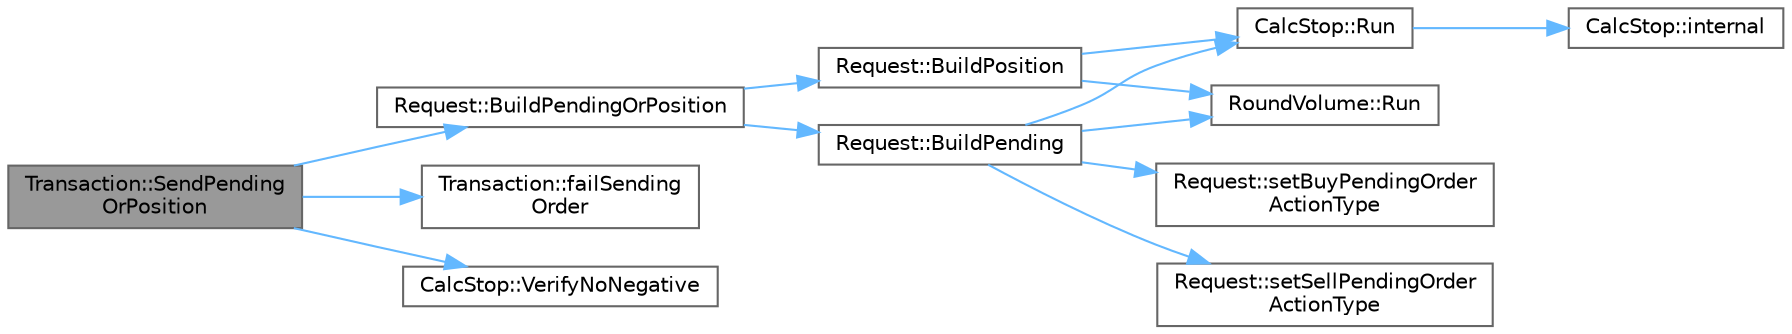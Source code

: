 digraph "Transaction::SendPendingOrPosition"
{
 // LATEX_PDF_SIZE
  bgcolor="transparent";
  edge [fontname=Helvetica,fontsize=10,labelfontname=Helvetica,labelfontsize=10];
  node [fontname=Helvetica,fontsize=10,shape=box,height=0.2,width=0.4];
  rankdir="LR";
  Node1 [id="Node000001",label="Transaction::SendPending\lOrPosition",height=0.2,width=0.4,color="gray40", fillcolor="grey60", style="filled", fontcolor="black",tooltip=" "];
  Node1 -> Node2 [id="edge1_Node000001_Node000002",color="steelblue1",style="solid",tooltip=" "];
  Node2 [id="Node000002",label="Request::BuildPendingOrPosition",height=0.2,width=0.4,color="grey40", fillcolor="white", style="filled",URL="$class_request.html#a023eac82e99291a6cc1f222e462b8bae",tooltip=" "];
  Node2 -> Node3 [id="edge2_Node000002_Node000003",color="steelblue1",style="solid",tooltip=" "];
  Node3 [id="Node000003",label="Request::BuildPending",height=0.2,width=0.4,color="grey40", fillcolor="white", style="filled",URL="$class_request.html#ac313ab11ae5a0b7f39ac1fac4bc6bd34",tooltip=" "];
  Node3 -> Node4 [id="edge3_Node000003_Node000004",color="steelblue1",style="solid",tooltip=" "];
  Node4 [id="Node000004",label="CalcStop::Run",height=0.2,width=0.4,color="grey40", fillcolor="white", style="filled",URL="$class_calc_stop.html#a48df6835c86088711aef2fd9e433dc2f",tooltip=" "];
  Node4 -> Node5 [id="edge4_Node000004_Node000005",color="steelblue1",style="solid",tooltip=" "];
  Node5 [id="Node000005",label="CalcStop::internal",height=0.2,width=0.4,color="grey40", fillcolor="white", style="filled",URL="$class_calc_stop.html#a341995d46452013451d87f5cac5c7f82",tooltip=" "];
  Node3 -> Node6 [id="edge5_Node000003_Node000006",color="steelblue1",style="solid",tooltip=" "];
  Node6 [id="Node000006",label="RoundVolume::Run",height=0.2,width=0.4,color="grey40", fillcolor="white", style="filled",URL="$class_round_volume.html#a45f0beb3cb5bb2ee36f21a9d47fb018c",tooltip=" "];
  Node3 -> Node7 [id="edge6_Node000003_Node000007",color="steelblue1",style="solid",tooltip=" "];
  Node7 [id="Node000007",label="Request::setBuyPendingOrder\lActionType",height=0.2,width=0.4,color="grey40", fillcolor="white", style="filled",URL="$class_request.html#af25617e33b4293271124637693e148ad",tooltip=" "];
  Node3 -> Node8 [id="edge7_Node000003_Node000008",color="steelblue1",style="solid",tooltip=" "];
  Node8 [id="Node000008",label="Request::setSellPendingOrder\lActionType",height=0.2,width=0.4,color="grey40", fillcolor="white", style="filled",URL="$class_request.html#a98a36550583db7670c8acc1565ee16be",tooltip=" "];
  Node2 -> Node9 [id="edge8_Node000002_Node000009",color="steelblue1",style="solid",tooltip=" "];
  Node9 [id="Node000009",label="Request::BuildPosition",height=0.2,width=0.4,color="grey40", fillcolor="white", style="filled",URL="$class_request.html#aba60d3071821060752c4687108a3a3ca",tooltip=" "];
  Node9 -> Node4 [id="edge9_Node000009_Node000004",color="steelblue1",style="solid",tooltip=" "];
  Node9 -> Node6 [id="edge10_Node000009_Node000006",color="steelblue1",style="solid",tooltip=" "];
  Node1 -> Node10 [id="edge11_Node000001_Node000010",color="steelblue1",style="solid",tooltip=" "];
  Node10 [id="Node000010",label="Transaction::failSending\lOrder",height=0.2,width=0.4,color="grey40", fillcolor="white", style="filled",URL="$class_transaction.html#af2d998b03401493a680a2650302a337a",tooltip=" "];
  Node1 -> Node11 [id="edge12_Node000001_Node000011",color="steelblue1",style="solid",tooltip=" "];
  Node11 [id="Node000011",label="CalcStop::VerifyNoNegative",height=0.2,width=0.4,color="grey40", fillcolor="white", style="filled",URL="$class_calc_stop.html#a27ac297d61a6f75c49417f96d7013d70",tooltip=" "];
}
